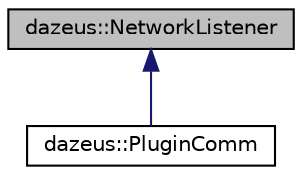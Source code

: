 digraph "dazeus::NetworkListener"
{
  edge [fontname="Helvetica",fontsize="10",labelfontname="Helvetica",labelfontsize="10"];
  node [fontname="Helvetica",fontsize="10",shape=record];
  Node1 [label="dazeus::NetworkListener",height=0.2,width=0.4,color="black", fillcolor="grey75", style="filled" fontcolor="black"];
  Node1 -> Node2 [dir="back",color="midnightblue",fontsize="10",style="solid",fontname="Helvetica"];
  Node2 [label="dazeus::PluginComm",height=0.2,width=0.4,color="black", fillcolor="white", style="filled",URL="$classdazeus_1_1_plugin_comm.html"];
}
